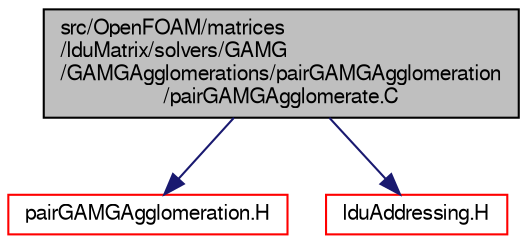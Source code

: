 digraph "src/OpenFOAM/matrices/lduMatrix/solvers/GAMG/GAMGAgglomerations/pairGAMGAgglomeration/pairGAMGAgglomerate.C"
{
  bgcolor="transparent";
  edge [fontname="FreeSans",fontsize="10",labelfontname="FreeSans",labelfontsize="10"];
  node [fontname="FreeSans",fontsize="10",shape=record];
  Node0 [label="src/OpenFOAM/matrices\l/lduMatrix/solvers/GAMG\l/GAMGAgglomerations/pairGAMGAgglomeration\l/pairGAMGAgglomerate.C",height=0.2,width=0.4,color="black", fillcolor="grey75", style="filled", fontcolor="black"];
  Node0 -> Node1 [color="midnightblue",fontsize="10",style="solid",fontname="FreeSans"];
  Node1 [label="pairGAMGAgglomeration.H",height=0.2,width=0.4,color="red",URL="$a10844.html"];
  Node0 -> Node79 [color="midnightblue",fontsize="10",style="solid",fontname="FreeSans"];
  Node79 [label="lduAddressing.H",height=0.2,width=0.4,color="red",URL="$a10640.html"];
}
